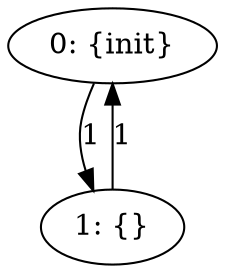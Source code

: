 digraph model {
	0 [ label = "0: {init}" ];
	1 [ label = "1: {}" ];
	0 -> 1 [ label= "1" ];
	1 -> 0 [ label= "1" ];
}
